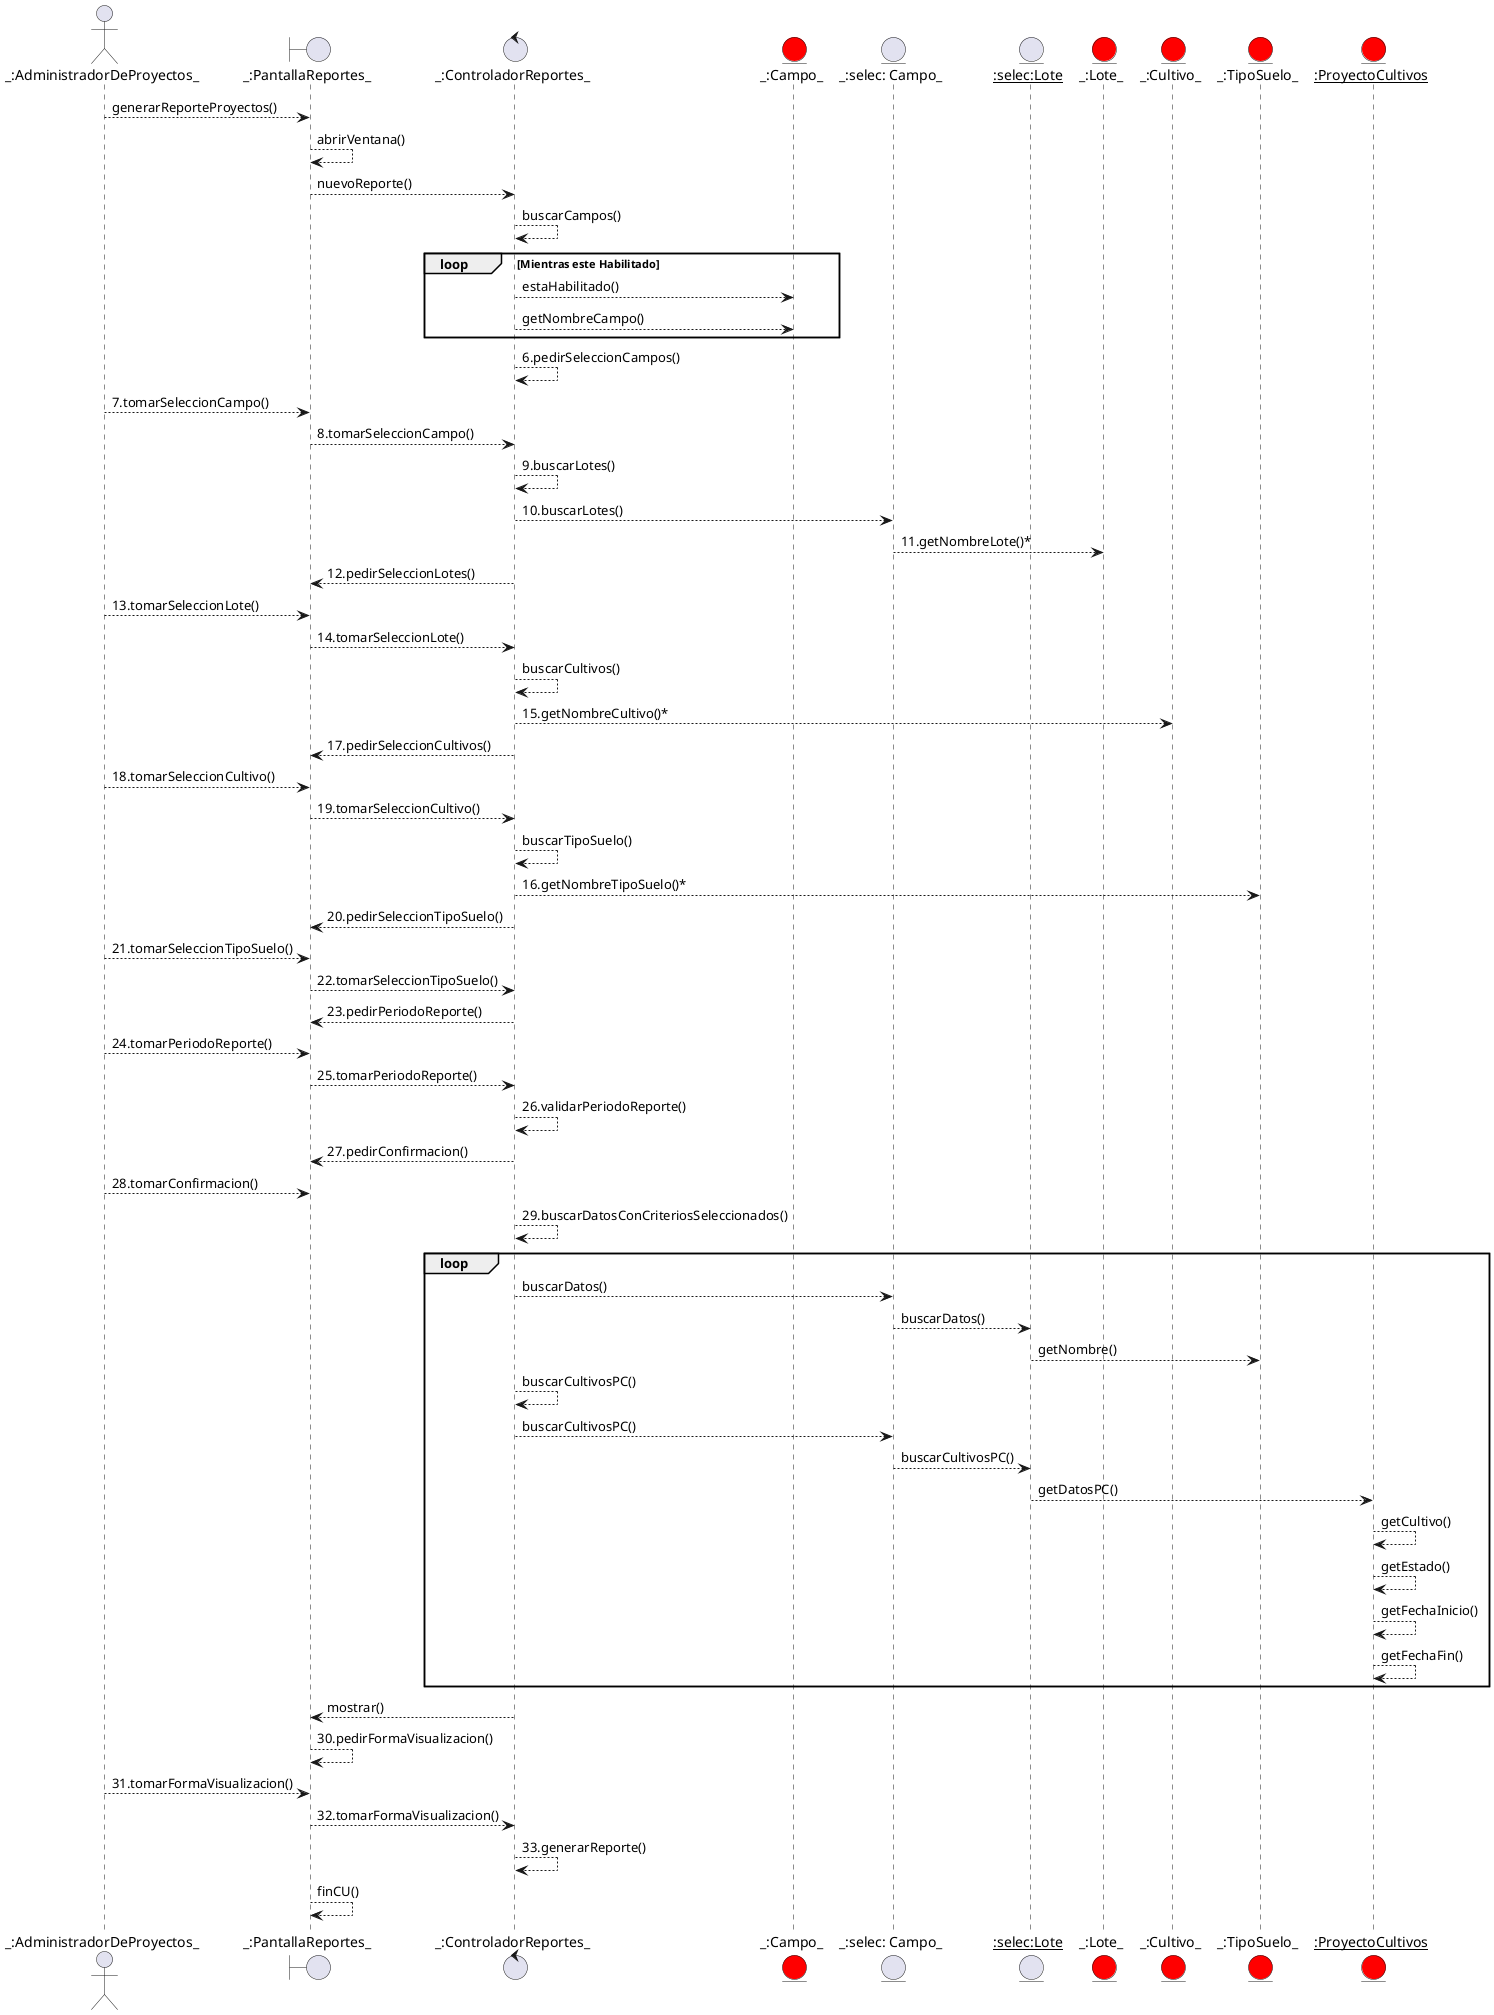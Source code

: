 @startuml reportes

actor "_:AdministradorDeProyectos_" as AP
boundary "_:PantallaReportes_" as PR

AP --> PR : generarReporteProyectos()
PR -->PR: abrirVentana()
control "_:ControladorReportes_" as CR

PR --> CR: nuevoReporte()
CR --> CR: buscarCampos()

entity "_:Campo_" as C #red
group loop [Mientras este Habilitado]
    CR --> C : estaHabilitado()
    CR --> C: getNombreCampo()
end
CR --> CR: 6.pedirSeleccionCampos()
entity "_:selec: Campo_" as SC
AP --> PR: 7.tomarSeleccionCampo()
PR --> CR: 8.tomarSeleccionCampo()
CR --> CR: 9.buscarLotes()
entity "__:selec:Lote__" as SL 

entity "_:Lote_" as L #red
CR --> SC: 10.buscarLotes()

SC --> L: 11.getNombreLote()*

CR --> PR: 12.pedirSeleccionLotes()
AP --> PR: 13.tomarSeleccionLote()
PR --> CR: 14.tomarSeleccionLote()

entity "_:Cultivo_" as Cu #red
entity "_:TipoSuelo_" as TS #red

CR --> CR : buscarCultivos()
CR --> Cu: 15.getNombreCultivo()*

CR --> PR: 17.pedirSeleccionCultivos()
AP --> PR: 18.tomarSeleccionCultivo()
PR --> CR: 19.tomarSeleccionCultivo()

CR --> CR : buscarTipoSuelo()
CR --> TS: 16.getNombreTipoSuelo()*

CR --> PR: 20.pedirSeleccionTipoSuelo()
AP --> PR: 21.tomarSeleccionTipoSuelo()
PR --> CR: 22.tomarSeleccionTipoSuelo()


CR --> PR: 23.pedirPeriodoReporte()
AP --> PR: 24.tomarPeriodoReporte()
PR --> CR: 25.tomarPeriodoReporte()
CR --> CR: 26.validarPeriodoReporte()

CR --> PR: 27.pedirConfirmacion()
AP --> PR: 28.tomarConfirmacion()

CR --> CR: 29.buscarDatosConCriteriosSeleccionados()

group loop
CR --> SC : buscarDatos()
SC --> SL : buscarDatos()
SL --> TS : getNombre()

CR --> CR : buscarCultivosPC()
CR --> SC : buscarCultivosPC()
SC --> SL : buscarCultivosPC()
entity "__:ProyectoCultivos__" as PC #red
entity "__:Estado PC" as PC #red

SL --> PC : getDatosPC()
PC --> PC: getCultivo()
PC --> PC : getEstado()
PC --> PC : getFechaInicio()
PC --> PC : getFechaFin()
end

CR --> PR : mostrar()
PR --> PR: 30.pedirFormaVisualizacion()
AP --> PR: 31.tomarFormaVisualizacion()
PR --> CR: 32.tomarFormaVisualizacion()

CR --> CR: 33.generarReporte()

PR --> PR : finCU()
@enduml
